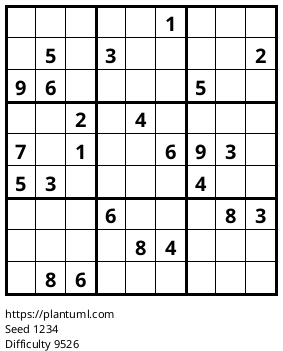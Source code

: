 {
  "sha1": "bzaqopjlbq202h2bxi4n5el8762hrd0",
  "insertion": {
    "when": "2024-05-30T20:48:22.188Z",
    "user": "plantuml@gmail.com"
  }
}
@startuml
sudoku 1234
@enduml
